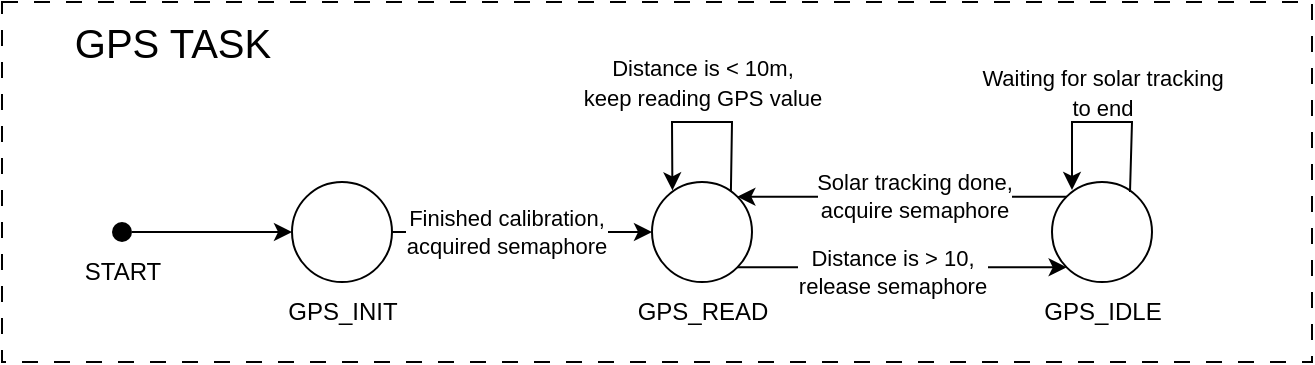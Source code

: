 <mxfile version="26.1.1">
  <diagram name="Page-1" id="CNBYbqSdpm3Rv6KRjSIh">
    <mxGraphModel dx="941" dy="491" grid="1" gridSize="10" guides="1" tooltips="1" connect="1" arrows="1" fold="1" page="1" pageScale="1" pageWidth="850" pageHeight="1100" math="0" shadow="0">
      <root>
        <mxCell id="0" />
        <mxCell id="1" parent="0" />
        <mxCell id="efYyS_SKhE4xRy7ca1jR-1" value="" style="rounded=0;whiteSpace=wrap;html=1;fillColor=none;dashed=1;dashPattern=8 8;" vertex="1" parent="1">
          <mxGeometry x="115" y="80" width="655" height="180" as="geometry" />
        </mxCell>
        <mxCell id="efYyS_SKhE4xRy7ca1jR-2" value="" style="shape=ellipse;fillColor=#000000;strokeColor=none;html=1;sketch=0;" vertex="1" parent="1">
          <mxGeometry x="170" y="190" width="10" height="10" as="geometry" />
        </mxCell>
        <mxCell id="efYyS_SKhE4xRy7ca1jR-3" value="" style="ellipse;whiteSpace=wrap;html=1;aspect=fixed;" vertex="1" parent="1">
          <mxGeometry x="260" y="170" width="50" height="50" as="geometry" />
        </mxCell>
        <mxCell id="efYyS_SKhE4xRy7ca1jR-4" value="" style="endArrow=classic;html=1;rounded=0;exitX=1;exitY=0.5;exitDx=0;exitDy=0;entryX=0;entryY=0.5;entryDx=0;entryDy=0;" edge="1" parent="1" source="efYyS_SKhE4xRy7ca1jR-2" target="efYyS_SKhE4xRy7ca1jR-3">
          <mxGeometry width="50" height="50" relative="1" as="geometry">
            <mxPoint x="410" y="300" as="sourcePoint" />
            <mxPoint x="460" y="250" as="targetPoint" />
          </mxGeometry>
        </mxCell>
        <mxCell id="efYyS_SKhE4xRy7ca1jR-5" value="GPS_INIT" style="text;html=1;align=center;verticalAlign=middle;resizable=0;points=[];autosize=1;strokeColor=none;fillColor=none;" vertex="1" parent="1">
          <mxGeometry x="245" y="220" width="80" height="30" as="geometry" />
        </mxCell>
        <mxCell id="efYyS_SKhE4xRy7ca1jR-6" value="START" style="text;html=1;align=center;verticalAlign=middle;resizable=0;points=[];autosize=1;strokeColor=none;fillColor=none;" vertex="1" parent="1">
          <mxGeometry x="145" y="200" width="60" height="30" as="geometry" />
        </mxCell>
        <mxCell id="efYyS_SKhE4xRy7ca1jR-7" value="" style="ellipse;whiteSpace=wrap;html=1;aspect=fixed;" vertex="1" parent="1">
          <mxGeometry x="440" y="170" width="50" height="50" as="geometry" />
        </mxCell>
        <mxCell id="efYyS_SKhE4xRy7ca1jR-8" value="" style="endArrow=classic;html=1;rounded=0;exitX=1;exitY=0.5;exitDx=0;exitDy=0;entryX=0;entryY=0.5;entryDx=0;entryDy=0;" edge="1" parent="1" source="efYyS_SKhE4xRy7ca1jR-3" target="efYyS_SKhE4xRy7ca1jR-7">
          <mxGeometry width="50" height="50" relative="1" as="geometry">
            <mxPoint x="410" y="300" as="sourcePoint" />
            <mxPoint x="460" y="250" as="targetPoint" />
          </mxGeometry>
        </mxCell>
        <mxCell id="efYyS_SKhE4xRy7ca1jR-9" value="Finished calibration,&lt;div&gt;acquired semaphore&lt;/div&gt;" style="edgeLabel;html=1;align=center;verticalAlign=middle;resizable=0;points=[];" vertex="1" connectable="0" parent="efYyS_SKhE4xRy7ca1jR-8">
          <mxGeometry x="-0.271" y="1" relative="1" as="geometry">
            <mxPoint x="9" y="1" as="offset" />
          </mxGeometry>
        </mxCell>
        <mxCell id="efYyS_SKhE4xRy7ca1jR-10" value="GPS_READ" style="text;html=1;align=center;verticalAlign=middle;resizable=0;points=[];autosize=1;strokeColor=none;fillColor=none;" vertex="1" parent="1">
          <mxGeometry x="420" y="220" width="90" height="30" as="geometry" />
        </mxCell>
        <mxCell id="efYyS_SKhE4xRy7ca1jR-11" value="" style="ellipse;whiteSpace=wrap;html=1;aspect=fixed;" vertex="1" parent="1">
          <mxGeometry x="640" y="170" width="50" height="50" as="geometry" />
        </mxCell>
        <mxCell id="efYyS_SKhE4xRy7ca1jR-12" value="" style="endArrow=classic;html=1;rounded=0;entryX=0;entryY=1;entryDx=0;entryDy=0;exitX=1;exitY=1;exitDx=0;exitDy=0;" edge="1" parent="1" source="efYyS_SKhE4xRy7ca1jR-7" target="efYyS_SKhE4xRy7ca1jR-11">
          <mxGeometry width="50" height="50" relative="1" as="geometry">
            <mxPoint x="410" y="300" as="sourcePoint" />
            <mxPoint x="460" y="250" as="targetPoint" />
          </mxGeometry>
        </mxCell>
        <mxCell id="efYyS_SKhE4xRy7ca1jR-13" value="Distance is &amp;gt; 10,&lt;div&gt;release semaphore&lt;/div&gt;" style="edgeLabel;html=1;align=center;verticalAlign=middle;resizable=0;points=[];" vertex="1" connectable="0" parent="efYyS_SKhE4xRy7ca1jR-12">
          <mxGeometry x="-0.206" y="-1" relative="1" as="geometry">
            <mxPoint x="12" y="1" as="offset" />
          </mxGeometry>
        </mxCell>
        <mxCell id="efYyS_SKhE4xRy7ca1jR-14" value="" style="endArrow=classic;html=1;rounded=0;exitX=0;exitY=0;exitDx=0;exitDy=0;entryX=1;entryY=0;entryDx=0;entryDy=0;" edge="1" parent="1" source="efYyS_SKhE4xRy7ca1jR-11" target="efYyS_SKhE4xRy7ca1jR-7">
          <mxGeometry width="50" height="50" relative="1" as="geometry">
            <mxPoint x="410" y="300" as="sourcePoint" />
            <mxPoint x="460" y="250" as="targetPoint" />
          </mxGeometry>
        </mxCell>
        <mxCell id="efYyS_SKhE4xRy7ca1jR-15" value="Solar tracking done,&lt;div&gt;acquire semaphore&lt;/div&gt;" style="edgeLabel;html=1;align=center;verticalAlign=middle;resizable=0;points=[];" vertex="1" connectable="0" parent="efYyS_SKhE4xRy7ca1jR-14">
          <mxGeometry x="0.226" y="-1" relative="1" as="geometry">
            <mxPoint x="24" as="offset" />
          </mxGeometry>
        </mxCell>
        <mxCell id="efYyS_SKhE4xRy7ca1jR-16" value="GPS_IDLE" style="text;html=1;align=center;verticalAlign=middle;resizable=0;points=[];autosize=1;strokeColor=none;fillColor=none;" vertex="1" parent="1">
          <mxGeometry x="625" y="220" width="80" height="30" as="geometry" />
        </mxCell>
        <mxCell id="efYyS_SKhE4xRy7ca1jR-17" value="" style="endArrow=classic;html=1;rounded=0;exitX=0.789;exitY=0.098;exitDx=0;exitDy=0;exitPerimeter=0;entryX=0.204;entryY=0.084;entryDx=0;entryDy=0;entryPerimeter=0;" edge="1" parent="1" source="efYyS_SKhE4xRy7ca1jR-7" target="efYyS_SKhE4xRy7ca1jR-7">
          <mxGeometry width="50" height="50" relative="1" as="geometry">
            <mxPoint x="410" y="300" as="sourcePoint" />
            <mxPoint x="400" y="110" as="targetPoint" />
            <Array as="points">
              <mxPoint x="480" y="140" />
              <mxPoint x="450" y="140" />
            </Array>
          </mxGeometry>
        </mxCell>
        <mxCell id="efYyS_SKhE4xRy7ca1jR-18" value="&lt;span style=&quot;font-size: 11px;&quot;&gt;Distance is &amp;lt; 10m,&lt;/span&gt;&lt;div&gt;&lt;span style=&quot;font-size: 11px;&quot;&gt;keep reading GPS value&lt;/span&gt;&lt;/div&gt;" style="text;html=1;align=center;verticalAlign=middle;resizable=0;points=[];autosize=1;strokeColor=none;fillColor=none;" vertex="1" parent="1">
          <mxGeometry x="395" y="100" width="140" height="40" as="geometry" />
        </mxCell>
        <mxCell id="efYyS_SKhE4xRy7ca1jR-19" value="" style="endArrow=classic;html=1;rounded=0;exitX=0.789;exitY=0.098;exitDx=0;exitDy=0;exitPerimeter=0;entryX=0.204;entryY=0.084;entryDx=0;entryDy=0;entryPerimeter=0;" edge="1" parent="1">
          <mxGeometry width="50" height="50" relative="1" as="geometry">
            <mxPoint x="679" y="175" as="sourcePoint" />
            <mxPoint x="650" y="174" as="targetPoint" />
            <Array as="points">
              <mxPoint x="680" y="140" />
              <mxPoint x="650" y="140" />
            </Array>
          </mxGeometry>
        </mxCell>
        <mxCell id="efYyS_SKhE4xRy7ca1jR-20" value="&lt;span style=&quot;font-size: 11px;&quot;&gt;Waiting for solar tracking&lt;/span&gt;&lt;div&gt;&lt;span style=&quot;font-size: 11px;&quot;&gt;to end&lt;/span&gt;&lt;/div&gt;" style="text;html=1;align=center;verticalAlign=middle;resizable=0;points=[];autosize=1;strokeColor=none;fillColor=none;" vertex="1" parent="1">
          <mxGeometry x="595" y="105" width="140" height="40" as="geometry" />
        </mxCell>
        <mxCell id="efYyS_SKhE4xRy7ca1jR-21" value="&lt;font style=&quot;font-size: 20px;&quot;&gt;GPS TASK&lt;/font&gt;" style="text;html=1;align=center;verticalAlign=middle;resizable=0;points=[];autosize=1;strokeColor=none;fillColor=none;" vertex="1" parent="1">
          <mxGeometry x="140" y="80" width="120" height="40" as="geometry" />
        </mxCell>
      </root>
    </mxGraphModel>
  </diagram>
</mxfile>
